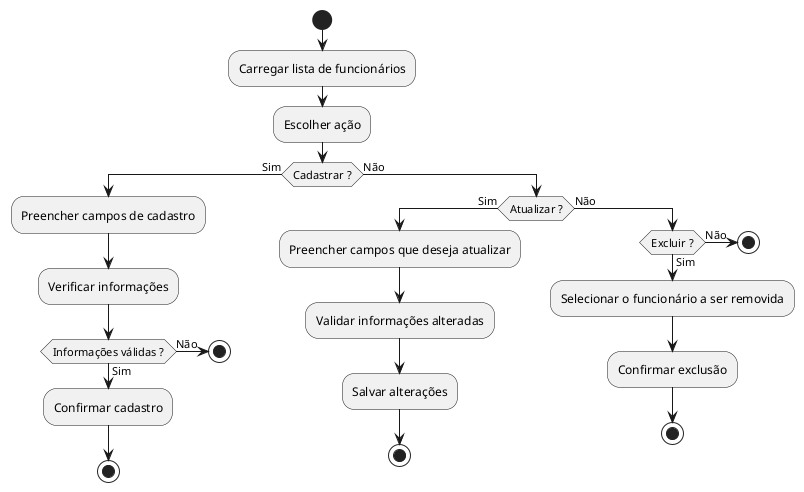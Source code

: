 @startuml
start
:Carregar lista de funcionários;
:Escolher ação;
if (Cadastrar ?) then (Sim)
    :Preencher campos de cadastro;
    :Verificar informações;
    if (Informações válidas ?) then (Sim)
        :Confirmar cadastro;
        stop
    else (Não)
        stop
    endif
else (Não)
    if (Atualizar ?) then (Sim)
        :Preencher campos que deseja atualizar;
        :Validar informações alteradas;
        :Salvar alterações;
        stop
    else (Não)
        if (Excluir ?) then (Sim)
            :Selecionar o funcionário a ser removida;
            :Confirmar exclusão;
            stop
        else (Não)
            stop
        endif
    endif
endif
@enduml
